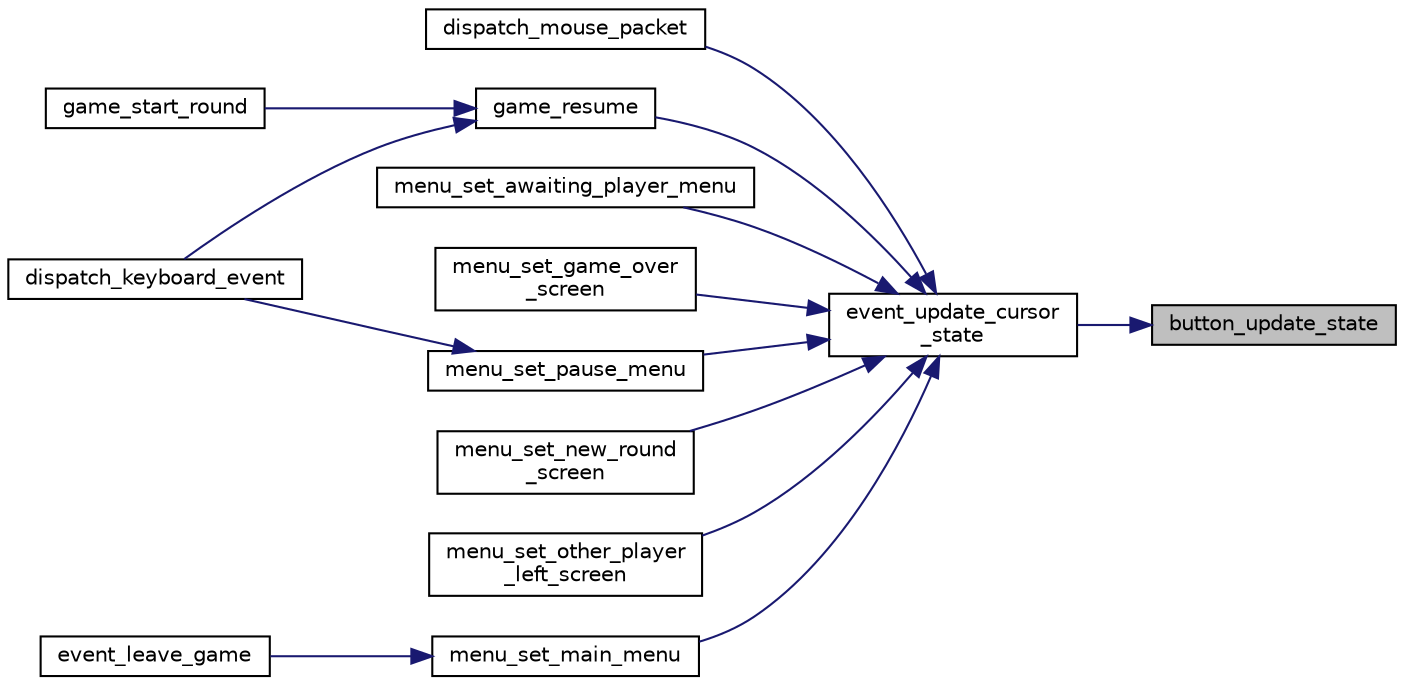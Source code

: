digraph "button_update_state"
{
 // LATEX_PDF_SIZE
  edge [fontname="Helvetica",fontsize="10",labelfontname="Helvetica",labelfontsize="10"];
  node [fontname="Helvetica",fontsize="10",shape=record];
  rankdir="RL";
  Node1 [label="button_update_state",height=0.2,width=0.4,color="black", fillcolor="grey75", style="filled", fontcolor="black",tooltip="Updates the state of a given button according to given mouse info."];
  Node1 -> Node2 [dir="back",color="midnightblue",fontsize="10",style="solid",fontname="Helvetica"];
  Node2 [label="event_update_cursor\l_state",height=0.2,width=0.4,color="black", fillcolor="white", style="filled",URL="$group__dispatcher.html#ga1870958649b46017847735537a5701e1",tooltip="Updates the cursor state and updates the game according to it."];
  Node2 -> Node3 [dir="back",color="midnightblue",fontsize="10",style="solid",fontname="Helvetica"];
  Node3 [label="dispatch_mouse_packet",height=0.2,width=0.4,color="black", fillcolor="white", style="filled",URL="$group__dispatcher.html#ga4256f77332aee43a38ecada70ef1e418",tooltip="Dispatches a mouse packet."];
  Node2 -> Node4 [dir="back",color="midnightblue",fontsize="10",style="solid",fontname="Helvetica"];
  Node4 [label="game_resume",height=0.2,width=0.4,color="black", fillcolor="white", style="filled",URL="$group__game.html#ga52118602811d7516e865c66a7410fd58",tooltip="Resumes the game."];
  Node4 -> Node5 [dir="back",color="midnightblue",fontsize="10",style="solid",fontname="Helvetica"];
  Node5 [label="dispatch_keyboard_event",height=0.2,width=0.4,color="black", fillcolor="white", style="filled",URL="$group__dispatcher.html#gaeefd35acea05833fa9d829f99e2ed6ca",tooltip="Dispatches a keyboard event."];
  Node4 -> Node6 [dir="back",color="midnightblue",fontsize="10",style="solid",fontname="Helvetica"];
  Node6 [label="game_start_round",height=0.2,width=0.4,color="black", fillcolor="white", style="filled",URL="$group__game.html#gad7c180906d7acb4776f4db147f289d7c",tooltip="Starts the already created round."];
  Node2 -> Node7 [dir="back",color="midnightblue",fontsize="10",style="solid",fontname="Helvetica"];
  Node7 [label="menu_set_awaiting_player_menu",height=0.2,width=0.4,color="black", fillcolor="white", style="filled",URL="$group__menu.html#ga5ed66b2ad288641ccbb969f784a64351",tooltip="Sets the menu to awaiting other player menu."];
  Node2 -> Node8 [dir="back",color="midnightblue",fontsize="10",style="solid",fontname="Helvetica"];
  Node8 [label="menu_set_game_over\l_screen",height=0.2,width=0.4,color="black", fillcolor="white", style="filled",URL="$group__menu.html#ga6331f4f3fee92d6495fd79aa17f59777",tooltip="Sets the menu to the game over screen."];
  Node2 -> Node9 [dir="back",color="midnightblue",fontsize="10",style="solid",fontname="Helvetica"];
  Node9 [label="menu_set_main_menu",height=0.2,width=0.4,color="black", fillcolor="white", style="filled",URL="$group__menu.html#ga6c442e5329ddf932b74a253c15665d75",tooltip="Sets the menu to main menu."];
  Node9 -> Node10 [dir="back",color="midnightblue",fontsize="10",style="solid",fontname="Helvetica"];
  Node10 [label="event_leave_game",height=0.2,width=0.4,color="black", fillcolor="white", style="filled",URL="$group__dispatcher.html#ga0e52394a395110749bc8ce3251ee503c",tooltip="Leaves the game."];
  Node2 -> Node11 [dir="back",color="midnightblue",fontsize="10",style="solid",fontname="Helvetica"];
  Node11 [label="menu_set_new_round\l_screen",height=0.2,width=0.4,color="black", fillcolor="white", style="filled",URL="$group__menu.html#ga0b4d8c6b87adac99529e3dce59857aaa",tooltip="Sets the menu to new round screen according to the given player role."];
  Node2 -> Node12 [dir="back",color="midnightblue",fontsize="10",style="solid",fontname="Helvetica"];
  Node12 [label="menu_set_other_player\l_left_screen",height=0.2,width=0.4,color="black", fillcolor="white", style="filled",URL="$group__menu.html#gaaf5a9953d8b982736cf01d87adcb3b14",tooltip="Sets the menu to the other player left screen."];
  Node2 -> Node13 [dir="back",color="midnightblue",fontsize="10",style="solid",fontname="Helvetica"];
  Node13 [label="menu_set_pause_menu",height=0.2,width=0.4,color="black", fillcolor="white", style="filled",URL="$group__menu.html#ga2471e39c56761768b9ceabdd4d5e732f",tooltip="Sets the menu to pause menu."];
  Node13 -> Node5 [dir="back",color="midnightblue",fontsize="10",style="solid",fontname="Helvetica"];
}
